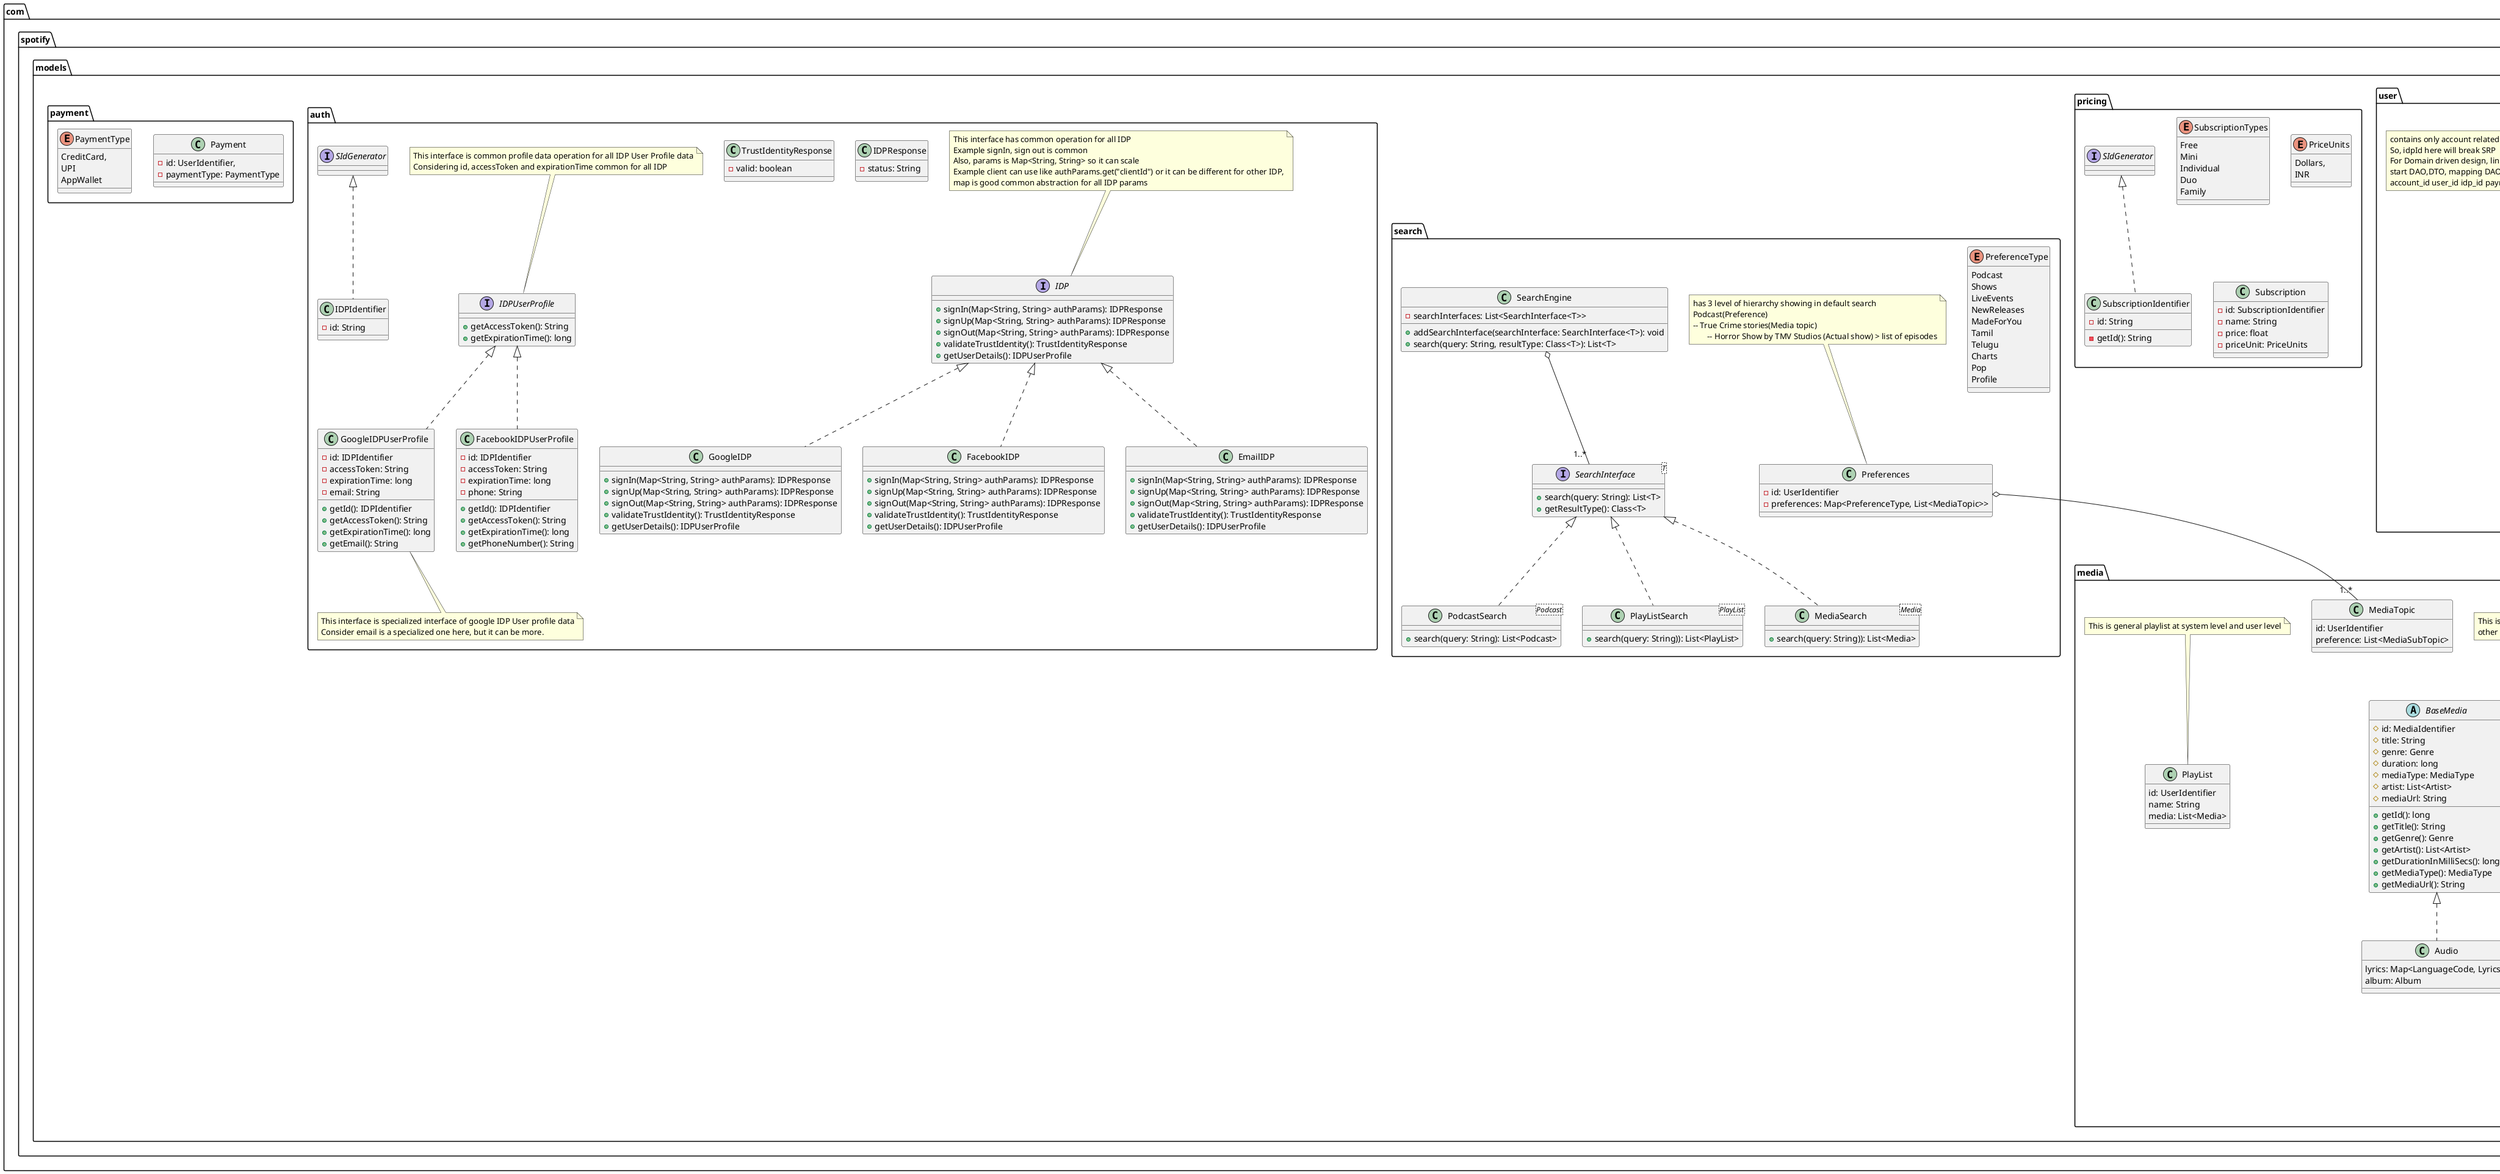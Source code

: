 @startuml

package com.spotify.models.common{
    interface SIdGenerator<T>{
        + setSeedId(seedId: T): void
        + getId(): T
    }
    class SerialLongIdentifier<Long> implements SIdGenerator{
        + id: long
        + setSeedId(seedId: long)
        + getId(): long
    }
    class UserIdentifier<String> implements SIdGenerator{
        - userId: String
        + setSeedId(seedId: String)
        + getId(): String
    }
    class SerialIntIdentifier<Integer> implements SIdGenerator{
        - userId: String
        + setSeedId(seedId: String)
        + getId(): String
    }
    note top of UserIdentifier
        This class is a specialization of SIdGenerator,
        If user want to prefix or suffix something to existing long id
        generated from SIdGenerator, they can do it here
    end note
    enum CountryCode{
        IN
    }
}

package com.spotify.models.user{
    class User {
        - id: UserIdentifier
        - name: String
        - email: String
        - phoneNo: String
        - countryCode: CountryCode
        - dob: LocalDateTime
    }
    class Artist{
        - id: UserIdentifier
        - name: String
        - email: String
        - phoneNo: String
        - artistType: ArtistType
    }
    class Admin{
        - id: UserIdentifier
        - addAccount(accountId: UserIdentifier)
        - deleteAccount(accountId: UserIdentifier)
    }
    class Account{
        - id: UserIdentifier
        - accountStatus: AccountStatus
        - createdDate: LocalDateTime
    }
    note top of Account
        contains only account related information and all its mapping can be put it separate mapping entity
        So, idpId here will break SRP
        For Domain driven design, linking account to idp or payment can be put in separate entity when we
        start DAO,DTO, mapping DAO,DTO, Entity would come
        account_id user_id idp_id payment_id mapping can be evolved when designing operation/ services
    end note
    class UserLibrary{
        userId: UserIdentifier
        playlist: Map<PlaylistType, UserIdentifier>
    }
    class UserPayment{
        userId: UserIdentifier
        paymentId:
    }
    enum AccountStatus{
       Active,
       Disabled,
       Deleted
    }
    enum ActorType{
        User
        Artist
        Admin
    }
}
package com.spotify.models.pricing{
    enum SubscriptionTypes{
        Free
        Mini
        Individual
        Duo
        Family
    }
    enum PriceUnits{
        Dollars,
        INR
    }
    class SubscriptionIdentifier implements SIdGenerator{
        - id: String
        - getId(): String
    }
    class Subscription{
        - id: SubscriptionIdentifier
        - name: String
        - price: float
        - priceUnit: PriceUnits
    }
}

package com.spotify.models.auth{
    interface IDP{
        + signIn(Map<String, String> authParams): IDPResponse
        + signUp(Map<String, String> authParams): IDPResponse
        + signOut(Map<String, String> authParams): IDPResponse
        + validateTrustIdentity(): TrustIdentityResponse
        + getUserDetails(): IDPUserProfile
    }
    note top of IDP
        This interface has common operation for all IDP
        Example signIn, sign out is common
        Also, params is Map<String, String> so it can scale
        Example client can use like authParams.get("clientId") or it can be different for other IDP,
        map is good common abstraction for all IDP params
    end note
    class IDPResponse{
        - status: String
    }
    class TrustIdentityResponse{
        - valid: boolean
    }
    interface IDPUserProfile{
        + getAccessToken(): String
        + getExpirationTime(): long
    }
    note top of IDPUserProfile
        This interface is common profile data operation for all IDP User Profile data
        Considering id, accessToken and expirationTime common for all IDP
    end note
    class IDPIdentifier implements SIdGenerator{
        - id: String
    }
    class GoogleIDPUserProfile implements IDPUserProfile{
        - id: IDPIdentifier
        - accessToken: String
        - expirationTime: long
        - email: String
        + getId(): IDPIdentifier
        + getAccessToken(): String
        + getExpirationTime(): long
        + getEmail(): String
    }
    note bottom of GoogleIDPUserProfile
        This interface is specialized interface of google IDP User profile data
        Consider email is a specialized one here, but it can be more.
    end note
    class FacebookIDPUserProfile implements IDPUserProfile{
        - id: IDPIdentifier
        - accessToken: String
        - expirationTime: long
        - phone: String
        + getId(): IDPIdentifier
        + getAccessToken(): String
        + getExpirationTime(): long
        + getPhoneNumber(): String
    }
    class GoogleIDP implements IDP{
        + signIn(Map<String, String> authParams): IDPResponse
        + signUp(Map<String, String> authParams): IDPResponse
        + signOut(Map<String, String> authParams): IDPResponse
        + validateTrustIdentity(): TrustIdentityResponse
        + getUserDetails(): IDPUserProfile
    }
    class FacebookIDP implements IDP{
        + signIn(Map<String, String> authParams): IDPResponse
        + signUp(Map<String, String> authParams): IDPResponse
        + signOut(Map<String, String> authParams): IDPResponse
        + validateTrustIdentity(): TrustIdentityResponse
        + getUserDetails(): IDPUserProfile
    }
    class EmailIDP implements IDP{
        + signIn(Map<String, String> authParams): IDPResponse
        + signUp(Map<String, String> authParams): IDPResponse
        + signOut(Map<String, String> authParams): IDPResponse
        + validateTrustIdentity(): TrustIdentityResponse
        + getUserDetails(): IDPUserProfile
    }
}

package com.spotify.models.media{
    enum AudioFormat{
        wav
        mp3
    }
    enum Genre{
        Pop,
        Rhythm
    }
    enum MediaType{
        Audio
        Video
    }
    enum ArtistType{
        Director
        Singer
    }
    class MediaIdentifier implements SIdGenerator{
        - id: long
        - getId(): long
    }
    abstract class BaseMedia{
        # id: MediaIdentifier
        # title: String
        # genre: Genre
        # duration: long
        # mediaType: MediaType
        # artist: List<Artist>
        # mediaUrl: String
        + getId(): long
        + getTitle(): String
        + getGenre(): Genre
        + getArtist(): List<Artist>
        + getDurationInMilliSecs(): long
        + getMediaType(): MediaType
        + getMediaUrl(): String
    }

    note top of BaseMedia
    This is to abstract media layer even it is audio system by keeping
    other videos, and so on to support in future
    end note

    enum Genre{
        Pop
        Rock
    }
    class Audio implements BaseMedia{
        lyrics: Map<LanguageCode, Lyrics >
        album: Album
    }
    class Lyrics{
        id: UserIdentifier
        languageCode: LanguageCode
        content: String
        contentUrl: String
    }
    enum LanguageCode{
        En_Us
        Hindi
        Tamil
        Telugu
    }
    'Home page listing
    class MediaTopic{
        id: UserIdentifier
        preference: List<MediaSubTopic>
    }
    class MediaSubTopic{
        id: UserIdentifier
        Genre: Genre
        playlist: Map<PlaylistType, UserIdentifier>
    }
    class PlaylistType{
        Podcast
        Show
        Album
        PlayList
        Artist
    }
    class Album{
        id: UserIdentifier
        genre: Genre
        mediaList: List<Media>
    }
    class Podcast{
        id: UserIdentifier
        genre: Genre
        episodes: List<Episode>
    }
    class Episode{
        id: SerialIntIdentifier
        title: String
        description: String
        media: Media
    }
    enum ShowGenre{
        Society
        Culture
        Comedy
    }
    class Show{
        id: SerialLongIdentifier
        genre: showGenre
        description: String
        media: Media
    }
    class PlayList{
        id: UserIdentifier
        name: String
        media: List<Media>
    }
    note top of PlayList
        This is general playlist at system level and user level
    end note
}
package com.spotify.models.payment{
    class Payment{
        - id: UserIdentifier,
        - paymentType: PaymentType
    }
    enum PaymentType{
        CreditCard,
        UPI
        AppWallet
    }
}

package com.spotify.models.search{
    enum PreferenceType{
      Podcast
      Shows
      LiveEvents
      NewReleases
      MadeForYou
      Tamil
      Telugu
      Charts
      Pop
      Profile
    }
    class Preferences{
        - id: UserIdentifier
        - preferences: Map<PreferenceType, List<MediaTopic>>
    }
    note top of Preferences
        has 3 level of hierarchy showing in default search
        Podcast(Preference)
        -- True Crime stories(Media topic)
               -- Horror Show by TMV Studios (Actual show) > list of episodes
    end note
    interface SearchInterface<T>{
        + search(query: String): List<T>
        + getResultType(): Class<T>
    }
    class PodcastSearch<Podcast> implements SearchInterface{
        + search(query: String): List<Podcast>
    }
    class PlayListSearch<PlayList> implements SearchInterface{
        + search(query: String)): List<PlayList>
    }
    class MediaSearch<Media> implements SearchInterface{
        + search(query: String)): List<Media>
    }
    class SearchEngine{
        - searchInterfaces: List<SearchInterface<T>>
        + addSearchInterface(searchInterface: SearchInterface<T>): void
        + search(query: String, resultType: Class<T>): List<T>
    }
}



SearchEngine o-- "1..*" SearchInterface
Preferences o-- "1..*" MediaTopic


@enduml